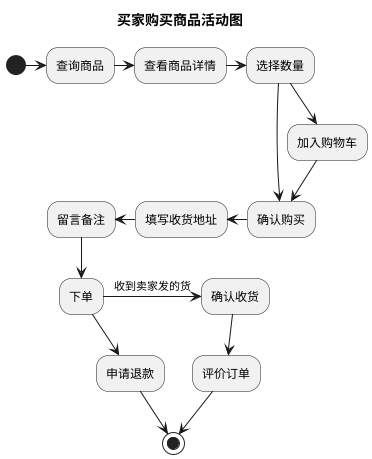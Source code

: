 @startuml

title 买家购买商品活动图

(*) -> 查询商品
-> 查看商品详情
-> 选择数量
选择数量 --> 确认购买
选择数量 --> 加入购物车
加入购物车 --> 确认购买
-left-> 填写收货地址
-left-> 留言备注
--> 下单
-right-> [收到卖家发的货] 确认收货
--> 评价订单
--> (*)

下单 --> 申请退款
--> (*)

@enduml